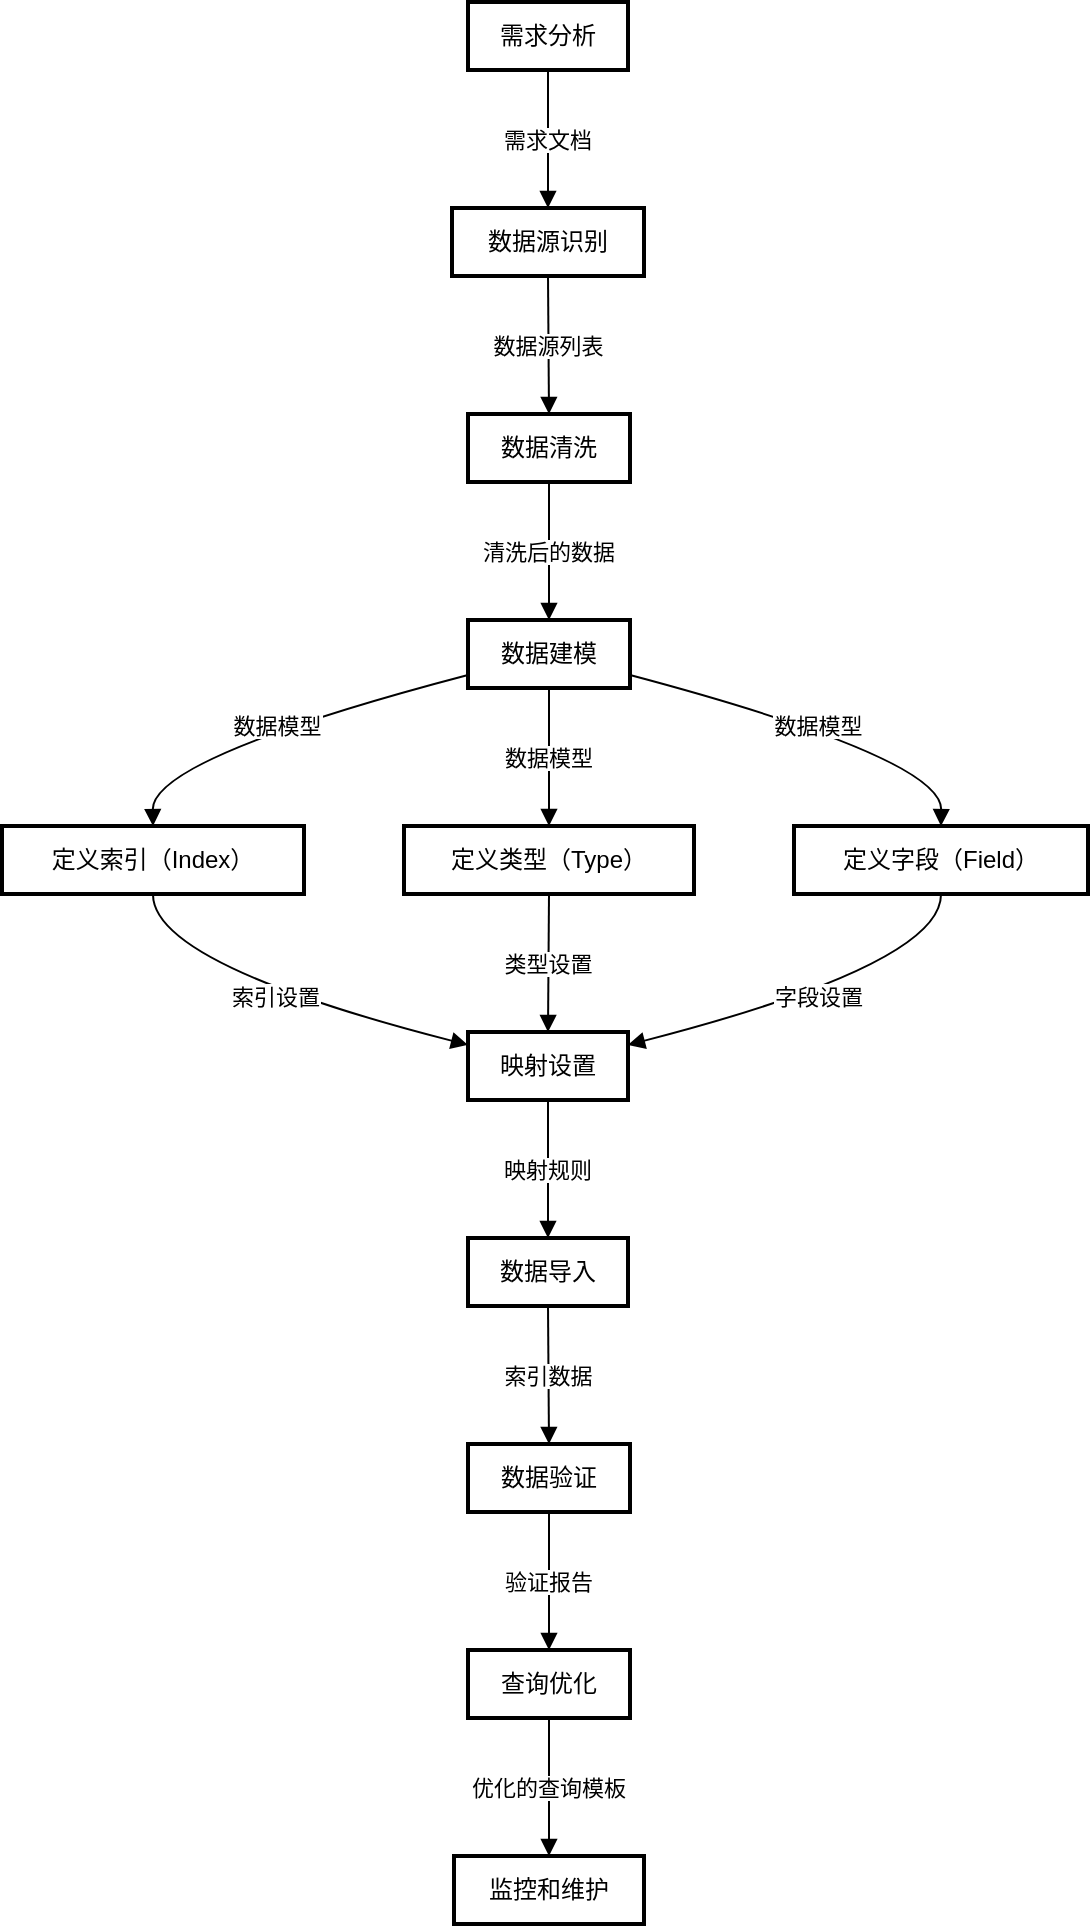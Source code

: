 <mxfile version="24.5.4" type="github">
  <diagram id="C5RBs43oDa-KdzZeNtuy" name="Page-1">
    <mxGraphModel dx="1434" dy="746" grid="1" gridSize="10" guides="1" tooltips="1" connect="1" arrows="1" fold="1" page="1" pageScale="1" pageWidth="827" pageHeight="1169" math="0" shadow="0">
      <root>
        <mxCell id="WIyWlLk6GJQsqaUBKTNV-0" />
        <mxCell id="WIyWlLk6GJQsqaUBKTNV-1" parent="WIyWlLk6GJQsqaUBKTNV-0" />
        <mxCell id="mazjEKwhI1Ldb9aRtVdK-25" value="需求分析" style="whiteSpace=wrap;strokeWidth=2;" vertex="1" parent="WIyWlLk6GJQsqaUBKTNV-1">
          <mxGeometry x="253" y="80" width="80" height="34" as="geometry" />
        </mxCell>
        <mxCell id="mazjEKwhI1Ldb9aRtVdK-26" value="数据源识别" style="whiteSpace=wrap;strokeWidth=2;" vertex="1" parent="WIyWlLk6GJQsqaUBKTNV-1">
          <mxGeometry x="245" y="183" width="96" height="34" as="geometry" />
        </mxCell>
        <mxCell id="mazjEKwhI1Ldb9aRtVdK-27" value="数据清洗" style="whiteSpace=wrap;strokeWidth=2;" vertex="1" parent="WIyWlLk6GJQsqaUBKTNV-1">
          <mxGeometry x="253" y="286" width="81" height="34" as="geometry" />
        </mxCell>
        <mxCell id="mazjEKwhI1Ldb9aRtVdK-28" value="数据建模" style="whiteSpace=wrap;strokeWidth=2;" vertex="1" parent="WIyWlLk6GJQsqaUBKTNV-1">
          <mxGeometry x="253" y="389" width="81" height="34" as="geometry" />
        </mxCell>
        <mxCell id="mazjEKwhI1Ldb9aRtVdK-29" value="定义索引（Index）" style="whiteSpace=wrap;strokeWidth=2;" vertex="1" parent="WIyWlLk6GJQsqaUBKTNV-1">
          <mxGeometry x="20" y="492" width="151" height="34" as="geometry" />
        </mxCell>
        <mxCell id="mazjEKwhI1Ldb9aRtVdK-30" value="定义类型（Type）" style="whiteSpace=wrap;strokeWidth=2;" vertex="1" parent="WIyWlLk6GJQsqaUBKTNV-1">
          <mxGeometry x="221" y="492" width="145" height="34" as="geometry" />
        </mxCell>
        <mxCell id="mazjEKwhI1Ldb9aRtVdK-31" value="定义字段（Field）" style="whiteSpace=wrap;strokeWidth=2;" vertex="1" parent="WIyWlLk6GJQsqaUBKTNV-1">
          <mxGeometry x="416" y="492" width="147" height="34" as="geometry" />
        </mxCell>
        <mxCell id="mazjEKwhI1Ldb9aRtVdK-32" value="映射设置" style="whiteSpace=wrap;strokeWidth=2;" vertex="1" parent="WIyWlLk6GJQsqaUBKTNV-1">
          <mxGeometry x="253" y="595" width="80" height="34" as="geometry" />
        </mxCell>
        <mxCell id="mazjEKwhI1Ldb9aRtVdK-33" value="数据导入" style="whiteSpace=wrap;strokeWidth=2;" vertex="1" parent="WIyWlLk6GJQsqaUBKTNV-1">
          <mxGeometry x="253" y="698" width="80" height="34" as="geometry" />
        </mxCell>
        <mxCell id="mazjEKwhI1Ldb9aRtVdK-34" value="数据验证" style="whiteSpace=wrap;strokeWidth=2;" vertex="1" parent="WIyWlLk6GJQsqaUBKTNV-1">
          <mxGeometry x="253" y="801" width="81" height="34" as="geometry" />
        </mxCell>
        <mxCell id="mazjEKwhI1Ldb9aRtVdK-35" value="查询优化" style="whiteSpace=wrap;strokeWidth=2;" vertex="1" parent="WIyWlLk6GJQsqaUBKTNV-1">
          <mxGeometry x="253" y="904" width="81" height="34" as="geometry" />
        </mxCell>
        <mxCell id="mazjEKwhI1Ldb9aRtVdK-36" value="监控和维护" style="whiteSpace=wrap;strokeWidth=2;" vertex="1" parent="WIyWlLk6GJQsqaUBKTNV-1">
          <mxGeometry x="246" y="1007" width="95" height="34" as="geometry" />
        </mxCell>
        <mxCell id="mazjEKwhI1Ldb9aRtVdK-37" value="需求文档" style="curved=1;startArrow=none;endArrow=block;exitX=0.5;exitY=1;entryX=0.5;entryY=0;rounded=0;" edge="1" parent="WIyWlLk6GJQsqaUBKTNV-1" source="mazjEKwhI1Ldb9aRtVdK-25" target="mazjEKwhI1Ldb9aRtVdK-26">
          <mxGeometry relative="1" as="geometry">
            <Array as="points" />
          </mxGeometry>
        </mxCell>
        <mxCell id="mazjEKwhI1Ldb9aRtVdK-38" value="数据源列表" style="curved=1;startArrow=none;endArrow=block;exitX=0.5;exitY=1;entryX=0.5;entryY=0;rounded=0;" edge="1" parent="WIyWlLk6GJQsqaUBKTNV-1" source="mazjEKwhI1Ldb9aRtVdK-26" target="mazjEKwhI1Ldb9aRtVdK-27">
          <mxGeometry relative="1" as="geometry">
            <Array as="points" />
          </mxGeometry>
        </mxCell>
        <mxCell id="mazjEKwhI1Ldb9aRtVdK-39" value="清洗后的数据" style="curved=1;startArrow=none;endArrow=block;exitX=0.5;exitY=1;entryX=0.5;entryY=0;rounded=0;" edge="1" parent="WIyWlLk6GJQsqaUBKTNV-1" source="mazjEKwhI1Ldb9aRtVdK-27" target="mazjEKwhI1Ldb9aRtVdK-28">
          <mxGeometry relative="1" as="geometry">
            <Array as="points" />
          </mxGeometry>
        </mxCell>
        <mxCell id="mazjEKwhI1Ldb9aRtVdK-40" value="数据模型" style="curved=1;startArrow=none;endArrow=block;exitX=0;exitY=0.81;entryX=0.5;entryY=0;rounded=0;" edge="1" parent="WIyWlLk6GJQsqaUBKTNV-1" source="mazjEKwhI1Ldb9aRtVdK-28" target="mazjEKwhI1Ldb9aRtVdK-29">
          <mxGeometry relative="1" as="geometry">
            <Array as="points">
              <mxPoint x="95" y="458" />
            </Array>
          </mxGeometry>
        </mxCell>
        <mxCell id="mazjEKwhI1Ldb9aRtVdK-41" value="数据模型" style="curved=1;startArrow=none;endArrow=block;exitX=0.5;exitY=1;entryX=0.5;entryY=0;rounded=0;" edge="1" parent="WIyWlLk6GJQsqaUBKTNV-1" source="mazjEKwhI1Ldb9aRtVdK-28" target="mazjEKwhI1Ldb9aRtVdK-30">
          <mxGeometry relative="1" as="geometry">
            <Array as="points" />
          </mxGeometry>
        </mxCell>
        <mxCell id="mazjEKwhI1Ldb9aRtVdK-42" value="数据模型" style="curved=1;startArrow=none;endArrow=block;exitX=1;exitY=0.81;entryX=0.5;entryY=0;rounded=0;" edge="1" parent="WIyWlLk6GJQsqaUBKTNV-1" source="mazjEKwhI1Ldb9aRtVdK-28" target="mazjEKwhI1Ldb9aRtVdK-31">
          <mxGeometry relative="1" as="geometry">
            <Array as="points">
              <mxPoint x="490" y="458" />
            </Array>
          </mxGeometry>
        </mxCell>
        <mxCell id="mazjEKwhI1Ldb9aRtVdK-43" value="索引设置" style="curved=1;startArrow=none;endArrow=block;exitX=0.5;exitY=1;entryX=0;entryY=0.19;rounded=0;" edge="1" parent="WIyWlLk6GJQsqaUBKTNV-1" source="mazjEKwhI1Ldb9aRtVdK-29" target="mazjEKwhI1Ldb9aRtVdK-32">
          <mxGeometry relative="1" as="geometry">
            <Array as="points">
              <mxPoint x="95" y="561" />
            </Array>
          </mxGeometry>
        </mxCell>
        <mxCell id="mazjEKwhI1Ldb9aRtVdK-44" value="类型设置" style="curved=1;startArrow=none;endArrow=block;exitX=0.5;exitY=1;entryX=0.5;entryY=0;rounded=0;" edge="1" parent="WIyWlLk6GJQsqaUBKTNV-1" source="mazjEKwhI1Ldb9aRtVdK-30" target="mazjEKwhI1Ldb9aRtVdK-32">
          <mxGeometry relative="1" as="geometry">
            <Array as="points" />
          </mxGeometry>
        </mxCell>
        <mxCell id="mazjEKwhI1Ldb9aRtVdK-45" value="字段设置" style="curved=1;startArrow=none;endArrow=block;exitX=0.5;exitY=1;entryX=1;entryY=0.19;rounded=0;" edge="1" parent="WIyWlLk6GJQsqaUBKTNV-1" source="mazjEKwhI1Ldb9aRtVdK-31" target="mazjEKwhI1Ldb9aRtVdK-32">
          <mxGeometry relative="1" as="geometry">
            <Array as="points">
              <mxPoint x="490" y="561" />
            </Array>
          </mxGeometry>
        </mxCell>
        <mxCell id="mazjEKwhI1Ldb9aRtVdK-46" value="映射规则" style="curved=1;startArrow=none;endArrow=block;exitX=0.5;exitY=1;entryX=0.5;entryY=0;rounded=0;" edge="1" parent="WIyWlLk6GJQsqaUBKTNV-1" source="mazjEKwhI1Ldb9aRtVdK-32" target="mazjEKwhI1Ldb9aRtVdK-33">
          <mxGeometry relative="1" as="geometry">
            <Array as="points" />
          </mxGeometry>
        </mxCell>
        <mxCell id="mazjEKwhI1Ldb9aRtVdK-47" value="索引数据" style="curved=1;startArrow=none;endArrow=block;exitX=0.5;exitY=1;entryX=0.5;entryY=0;rounded=0;" edge="1" parent="WIyWlLk6GJQsqaUBKTNV-1" source="mazjEKwhI1Ldb9aRtVdK-33" target="mazjEKwhI1Ldb9aRtVdK-34">
          <mxGeometry relative="1" as="geometry">
            <Array as="points" />
          </mxGeometry>
        </mxCell>
        <mxCell id="mazjEKwhI1Ldb9aRtVdK-48" value="验证报告" style="curved=1;startArrow=none;endArrow=block;exitX=0.5;exitY=1;entryX=0.5;entryY=0;rounded=0;" edge="1" parent="WIyWlLk6GJQsqaUBKTNV-1" source="mazjEKwhI1Ldb9aRtVdK-34" target="mazjEKwhI1Ldb9aRtVdK-35">
          <mxGeometry relative="1" as="geometry">
            <Array as="points" />
          </mxGeometry>
        </mxCell>
        <mxCell id="mazjEKwhI1Ldb9aRtVdK-49" value="优化的查询模板" style="curved=1;startArrow=none;endArrow=block;exitX=0.5;exitY=1;entryX=0.5;entryY=0;rounded=0;" edge="1" parent="WIyWlLk6GJQsqaUBKTNV-1" source="mazjEKwhI1Ldb9aRtVdK-35" target="mazjEKwhI1Ldb9aRtVdK-36">
          <mxGeometry relative="1" as="geometry">
            <Array as="points" />
          </mxGeometry>
        </mxCell>
      </root>
    </mxGraphModel>
  </diagram>
</mxfile>
